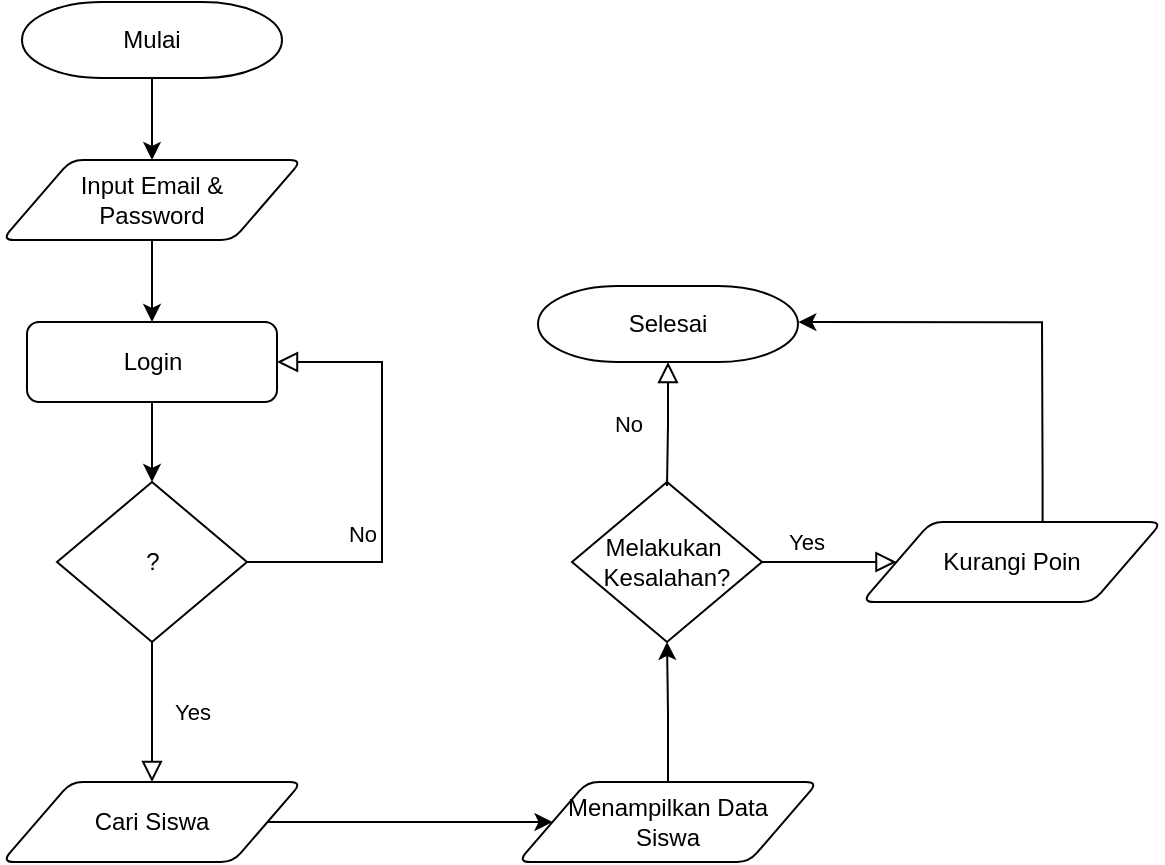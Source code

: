 <mxfile version="24.7.10">
  <diagram id="C5RBs43oDa-KdzZeNtuy" name="Page-1">
    <mxGraphModel dx="971" dy="511" grid="1" gridSize="10" guides="1" tooltips="1" connect="1" arrows="1" fold="1" page="1" pageScale="1" pageWidth="827" pageHeight="1169" math="0" shadow="0">
      <root>
        <mxCell id="WIyWlLk6GJQsqaUBKTNV-0" />
        <mxCell id="WIyWlLk6GJQsqaUBKTNV-1" parent="WIyWlLk6GJQsqaUBKTNV-0" />
        <mxCell id="WIyWlLk6GJQsqaUBKTNV-4" value="Yes" style="rounded=0;html=1;jettySize=auto;orthogonalLoop=1;fontSize=11;endArrow=block;endFill=0;endSize=8;strokeWidth=1;shadow=0;labelBackgroundColor=none;edgeStyle=orthogonalEdgeStyle;exitX=0.5;exitY=1;exitDx=0;exitDy=0;exitPerimeter=0;entryX=0.5;entryY=0;entryDx=0;entryDy=0;" parent="WIyWlLk6GJQsqaUBKTNV-1" source="9KyVt1tDY5ZcNBMKhhcq-9" target="9KyVt1tDY5ZcNBMKhhcq-12" edge="1">
          <mxGeometry y="20" relative="1" as="geometry">
            <mxPoint as="offset" />
            <mxPoint x="238" y="391" as="sourcePoint" />
            <mxPoint x="235" y="420" as="targetPoint" />
          </mxGeometry>
        </mxCell>
        <mxCell id="WIyWlLk6GJQsqaUBKTNV-9" value="No" style="edgeStyle=orthogonalEdgeStyle;rounded=0;html=1;jettySize=auto;orthogonalLoop=1;fontSize=11;endArrow=block;endFill=0;endSize=8;strokeWidth=1;shadow=0;labelBackgroundColor=none;exitX=1;exitY=0.5;exitDx=0;exitDy=0;exitPerimeter=0;entryX=1;entryY=0.5;entryDx=0;entryDy=0;" parent="WIyWlLk6GJQsqaUBKTNV-1" source="9KyVt1tDY5ZcNBMKhhcq-9" target="WIyWlLk6GJQsqaUBKTNV-11" edge="1">
          <mxGeometry x="-0.257" y="10" relative="1" as="geometry">
            <mxPoint as="offset" />
            <mxPoint x="306" y="320" as="sourcePoint" />
            <mxPoint x="356" y="320" as="targetPoint" />
            <Array as="points">
              <mxPoint x="350" y="320" />
              <mxPoint x="350" y="220" />
            </Array>
          </mxGeometry>
        </mxCell>
        <mxCell id="9KyVt1tDY5ZcNBMKhhcq-10" value="" style="edgeStyle=orthogonalEdgeStyle;rounded=0;orthogonalLoop=1;jettySize=auto;html=1;" edge="1" parent="WIyWlLk6GJQsqaUBKTNV-1" source="WIyWlLk6GJQsqaUBKTNV-11" target="9KyVt1tDY5ZcNBMKhhcq-9">
          <mxGeometry relative="1" as="geometry" />
        </mxCell>
        <mxCell id="WIyWlLk6GJQsqaUBKTNV-11" value="Login" style="rounded=1;whiteSpace=wrap;html=1;fontSize=12;glass=0;strokeWidth=1;shadow=0;" parent="WIyWlLk6GJQsqaUBKTNV-1" vertex="1">
          <mxGeometry x="172.5" y="200" width="125" height="40" as="geometry" />
        </mxCell>
        <mxCell id="9KyVt1tDY5ZcNBMKhhcq-7" value="" style="edgeStyle=orthogonalEdgeStyle;rounded=0;orthogonalLoop=1;jettySize=auto;html=1;" edge="1" parent="WIyWlLk6GJQsqaUBKTNV-1" source="9KyVt1tDY5ZcNBMKhhcq-2" target="9KyVt1tDY5ZcNBMKhhcq-6">
          <mxGeometry relative="1" as="geometry" />
        </mxCell>
        <mxCell id="9KyVt1tDY5ZcNBMKhhcq-2" value="Mulai" style="strokeWidth=1;html=1;shape=mxgraph.flowchart.terminator;whiteSpace=wrap;strokeColor=default;fillColor=default;" vertex="1" parent="WIyWlLk6GJQsqaUBKTNV-1">
          <mxGeometry x="170" y="40" width="130" height="38" as="geometry" />
        </mxCell>
        <mxCell id="9KyVt1tDY5ZcNBMKhhcq-8" value="" style="edgeStyle=orthogonalEdgeStyle;rounded=0;orthogonalLoop=1;jettySize=auto;html=1;" edge="1" parent="WIyWlLk6GJQsqaUBKTNV-1" source="9KyVt1tDY5ZcNBMKhhcq-6" target="WIyWlLk6GJQsqaUBKTNV-11">
          <mxGeometry relative="1" as="geometry" />
        </mxCell>
        <mxCell id="9KyVt1tDY5ZcNBMKhhcq-6" value="Input Email &amp;amp;&lt;div&gt;Password&lt;/div&gt;" style="shape=parallelogram;html=1;strokeWidth=1;perimeter=parallelogramPerimeter;whiteSpace=wrap;rounded=1;arcSize=12;size=0.23;" vertex="1" parent="WIyWlLk6GJQsqaUBKTNV-1">
          <mxGeometry x="160" y="119" width="150" height="40" as="geometry" />
        </mxCell>
        <mxCell id="9KyVt1tDY5ZcNBMKhhcq-9" value="?" style="strokeWidth=1;html=1;shape=mxgraph.flowchart.decision;whiteSpace=wrap;" vertex="1" parent="WIyWlLk6GJQsqaUBKTNV-1">
          <mxGeometry x="187.5" y="280" width="95" height="80" as="geometry" />
        </mxCell>
        <mxCell id="9KyVt1tDY5ZcNBMKhhcq-18" value="" style="edgeStyle=orthogonalEdgeStyle;rounded=0;orthogonalLoop=1;jettySize=auto;html=1;" edge="1" parent="WIyWlLk6GJQsqaUBKTNV-1" source="9KyVt1tDY5ZcNBMKhhcq-12" target="9KyVt1tDY5ZcNBMKhhcq-17">
          <mxGeometry relative="1" as="geometry" />
        </mxCell>
        <mxCell id="9KyVt1tDY5ZcNBMKhhcq-12" value="Cari Siswa" style="shape=parallelogram;html=1;strokeWidth=1;perimeter=parallelogramPerimeter;whiteSpace=wrap;rounded=1;arcSize=12;size=0.23;" vertex="1" parent="WIyWlLk6GJQsqaUBKTNV-1">
          <mxGeometry x="160" y="430" width="150" height="40" as="geometry" />
        </mxCell>
        <mxCell id="9KyVt1tDY5ZcNBMKhhcq-20" value="" style="edgeStyle=orthogonalEdgeStyle;rounded=0;orthogonalLoop=1;jettySize=auto;html=1;" edge="1" parent="WIyWlLk6GJQsqaUBKTNV-1" source="9KyVt1tDY5ZcNBMKhhcq-17" target="9KyVt1tDY5ZcNBMKhhcq-19">
          <mxGeometry relative="1" as="geometry" />
        </mxCell>
        <mxCell id="9KyVt1tDY5ZcNBMKhhcq-17" value="Menampilkan Data&lt;div&gt;Siswa&lt;/div&gt;" style="shape=parallelogram;html=1;strokeWidth=1;perimeter=parallelogramPerimeter;whiteSpace=wrap;rounded=1;arcSize=12;size=0.23;" vertex="1" parent="WIyWlLk6GJQsqaUBKTNV-1">
          <mxGeometry x="418" y="430" width="150" height="40" as="geometry" />
        </mxCell>
        <mxCell id="9KyVt1tDY5ZcNBMKhhcq-19" value="Melakukan&amp;nbsp;&lt;div&gt;Kesalahan?&lt;/div&gt;" style="strokeWidth=1;html=1;shape=mxgraph.flowchart.decision;whiteSpace=wrap;" vertex="1" parent="WIyWlLk6GJQsqaUBKTNV-1">
          <mxGeometry x="445" y="280" width="95" height="80" as="geometry" />
        </mxCell>
        <mxCell id="9KyVt1tDY5ZcNBMKhhcq-22" value="No" style="rounded=0;html=1;jettySize=auto;orthogonalLoop=1;fontSize=11;endArrow=block;endFill=0;endSize=8;strokeWidth=1;shadow=0;labelBackgroundColor=none;edgeStyle=orthogonalEdgeStyle;exitX=0.5;exitY=0;exitDx=0;exitDy=0;exitPerimeter=0;" edge="1" parent="WIyWlLk6GJQsqaUBKTNV-1">
          <mxGeometry y="20" relative="1" as="geometry">
            <mxPoint as="offset" />
            <mxPoint x="492.5" y="282" as="sourcePoint" />
            <mxPoint x="493" y="220" as="targetPoint" />
          </mxGeometry>
        </mxCell>
        <mxCell id="9KyVt1tDY5ZcNBMKhhcq-23" value="Selesai" style="strokeWidth=1;html=1;shape=mxgraph.flowchart.terminator;whiteSpace=wrap;strokeColor=default;fillColor=default;" vertex="1" parent="WIyWlLk6GJQsqaUBKTNV-1">
          <mxGeometry x="428" y="182" width="130" height="38" as="geometry" />
        </mxCell>
        <mxCell id="9KyVt1tDY5ZcNBMKhhcq-25" value="Yes" style="rounded=0;html=1;jettySize=auto;orthogonalLoop=1;fontSize=11;endArrow=block;endFill=0;endSize=8;strokeWidth=1;shadow=0;labelBackgroundColor=none;edgeStyle=orthogonalEdgeStyle;exitX=1;exitY=0.5;exitDx=0;exitDy=0;exitPerimeter=0;" edge="1" parent="WIyWlLk6GJQsqaUBKTNV-1" source="9KyVt1tDY5ZcNBMKhhcq-19" target="9KyVt1tDY5ZcNBMKhhcq-26">
          <mxGeometry x="-0.339" y="10" relative="1" as="geometry">
            <mxPoint as="offset" />
            <mxPoint x="570" y="332" as="sourcePoint" />
            <mxPoint x="600" y="320" as="targetPoint" />
          </mxGeometry>
        </mxCell>
        <mxCell id="9KyVt1tDY5ZcNBMKhhcq-28" value="" style="edgeStyle=orthogonalEdgeStyle;rounded=0;orthogonalLoop=1;jettySize=auto;html=1;entryX=0.978;entryY=0.475;entryDx=0;entryDy=0;entryPerimeter=0;exitX=0.602;exitY=0.019;exitDx=0;exitDy=0;exitPerimeter=0;" edge="1" parent="WIyWlLk6GJQsqaUBKTNV-1" source="9KyVt1tDY5ZcNBMKhhcq-26">
          <mxGeometry relative="1" as="geometry">
            <mxPoint x="690" y="280" as="sourcePoint" />
            <mxPoint x="558.14" y="200.05" as="targetPoint" />
            <Array as="points">
              <mxPoint x="680" y="280" />
              <mxPoint x="680" y="200" />
            </Array>
          </mxGeometry>
        </mxCell>
        <mxCell id="9KyVt1tDY5ZcNBMKhhcq-26" value="Kurangi Poin" style="shape=parallelogram;html=1;strokeWidth=1;perimeter=parallelogramPerimeter;whiteSpace=wrap;rounded=1;arcSize=12;size=0.23;" vertex="1" parent="WIyWlLk6GJQsqaUBKTNV-1">
          <mxGeometry x="590" y="300" width="150" height="40" as="geometry" />
        </mxCell>
      </root>
    </mxGraphModel>
  </diagram>
</mxfile>
